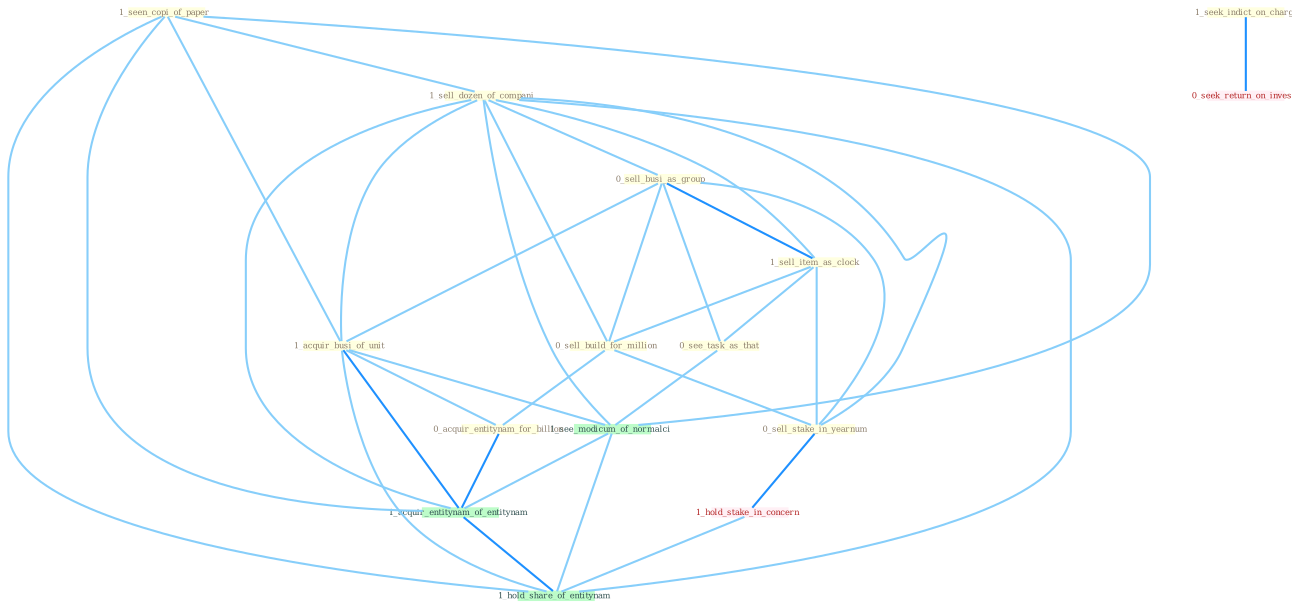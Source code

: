 Graph G{ 
    node
    [shape=polygon,style=filled,width=.5,height=.06,color="#BDFCC9",fixedsize=true,fontsize=4,
    fontcolor="#2f4f4f"];
    {node
    [color="#ffffe0", fontcolor="#8b7d6b"] "1_seen_copi_of_paper " "1_sell_dozen_of_compani " "0_sell_busi_as_group " "1_acquir_busi_of_unit " "1_sell_item_as_clock " "0_sell_build_for_million " "0_acquir_entitynam_for_billion " "1_seek_indict_on_charg " "0_see_task_as_that " "0_sell_stake_in_yearnum "}
{node [color="#fff0f5", fontcolor="#b22222"] "1_hold_stake_in_concern " "0_seek_return_on_invest "}
edge [color="#B0E2FF"];

	"1_seen_copi_of_paper " -- "1_sell_dozen_of_compani " [w="1", color="#87cefa" ];
	"1_seen_copi_of_paper " -- "1_acquir_busi_of_unit " [w="1", color="#87cefa" ];
	"1_seen_copi_of_paper " -- "1_see_modicum_of_normalci " [w="1", color="#87cefa" ];
	"1_seen_copi_of_paper " -- "1_acquir_entitynam_of_entitynam " [w="1", color="#87cefa" ];
	"1_seen_copi_of_paper " -- "1_hold_share_of_entitynam " [w="1", color="#87cefa" ];
	"1_sell_dozen_of_compani " -- "0_sell_busi_as_group " [w="1", color="#87cefa" ];
	"1_sell_dozen_of_compani " -- "1_acquir_busi_of_unit " [w="1", color="#87cefa" ];
	"1_sell_dozen_of_compani " -- "1_sell_item_as_clock " [w="1", color="#87cefa" ];
	"1_sell_dozen_of_compani " -- "0_sell_build_for_million " [w="1", color="#87cefa" ];
	"1_sell_dozen_of_compani " -- "0_sell_stake_in_yearnum " [w="1", color="#87cefa" ];
	"1_sell_dozen_of_compani " -- "1_see_modicum_of_normalci " [w="1", color="#87cefa" ];
	"1_sell_dozen_of_compani " -- "1_acquir_entitynam_of_entitynam " [w="1", color="#87cefa" ];
	"1_sell_dozen_of_compani " -- "1_hold_share_of_entitynam " [w="1", color="#87cefa" ];
	"0_sell_busi_as_group " -- "1_acquir_busi_of_unit " [w="1", color="#87cefa" ];
	"0_sell_busi_as_group " -- "1_sell_item_as_clock " [w="2", color="#1e90ff" , len=0.8];
	"0_sell_busi_as_group " -- "0_sell_build_for_million " [w="1", color="#87cefa" ];
	"0_sell_busi_as_group " -- "0_see_task_as_that " [w="1", color="#87cefa" ];
	"0_sell_busi_as_group " -- "0_sell_stake_in_yearnum " [w="1", color="#87cefa" ];
	"1_acquir_busi_of_unit " -- "0_acquir_entitynam_for_billion " [w="1", color="#87cefa" ];
	"1_acquir_busi_of_unit " -- "1_see_modicum_of_normalci " [w="1", color="#87cefa" ];
	"1_acquir_busi_of_unit " -- "1_acquir_entitynam_of_entitynam " [w="2", color="#1e90ff" , len=0.8];
	"1_acquir_busi_of_unit " -- "1_hold_share_of_entitynam " [w="1", color="#87cefa" ];
	"1_sell_item_as_clock " -- "0_sell_build_for_million " [w="1", color="#87cefa" ];
	"1_sell_item_as_clock " -- "0_see_task_as_that " [w="1", color="#87cefa" ];
	"1_sell_item_as_clock " -- "0_sell_stake_in_yearnum " [w="1", color="#87cefa" ];
	"0_sell_build_for_million " -- "0_acquir_entitynam_for_billion " [w="1", color="#87cefa" ];
	"0_sell_build_for_million " -- "0_sell_stake_in_yearnum " [w="1", color="#87cefa" ];
	"0_acquir_entitynam_for_billion " -- "1_acquir_entitynam_of_entitynam " [w="2", color="#1e90ff" , len=0.8];
	"1_seek_indict_on_charg " -- "0_seek_return_on_invest " [w="2", color="#1e90ff" , len=0.8];
	"0_see_task_as_that " -- "1_see_modicum_of_normalci " [w="1", color="#87cefa" ];
	"0_sell_stake_in_yearnum " -- "1_hold_stake_in_concern " [w="2", color="#1e90ff" , len=0.8];
	"1_hold_stake_in_concern " -- "1_hold_share_of_entitynam " [w="1", color="#87cefa" ];
	"1_see_modicum_of_normalci " -- "1_acquir_entitynam_of_entitynam " [w="1", color="#87cefa" ];
	"1_see_modicum_of_normalci " -- "1_hold_share_of_entitynam " [w="1", color="#87cefa" ];
	"1_acquir_entitynam_of_entitynam " -- "1_hold_share_of_entitynam " [w="2", color="#1e90ff" , len=0.8];
}
